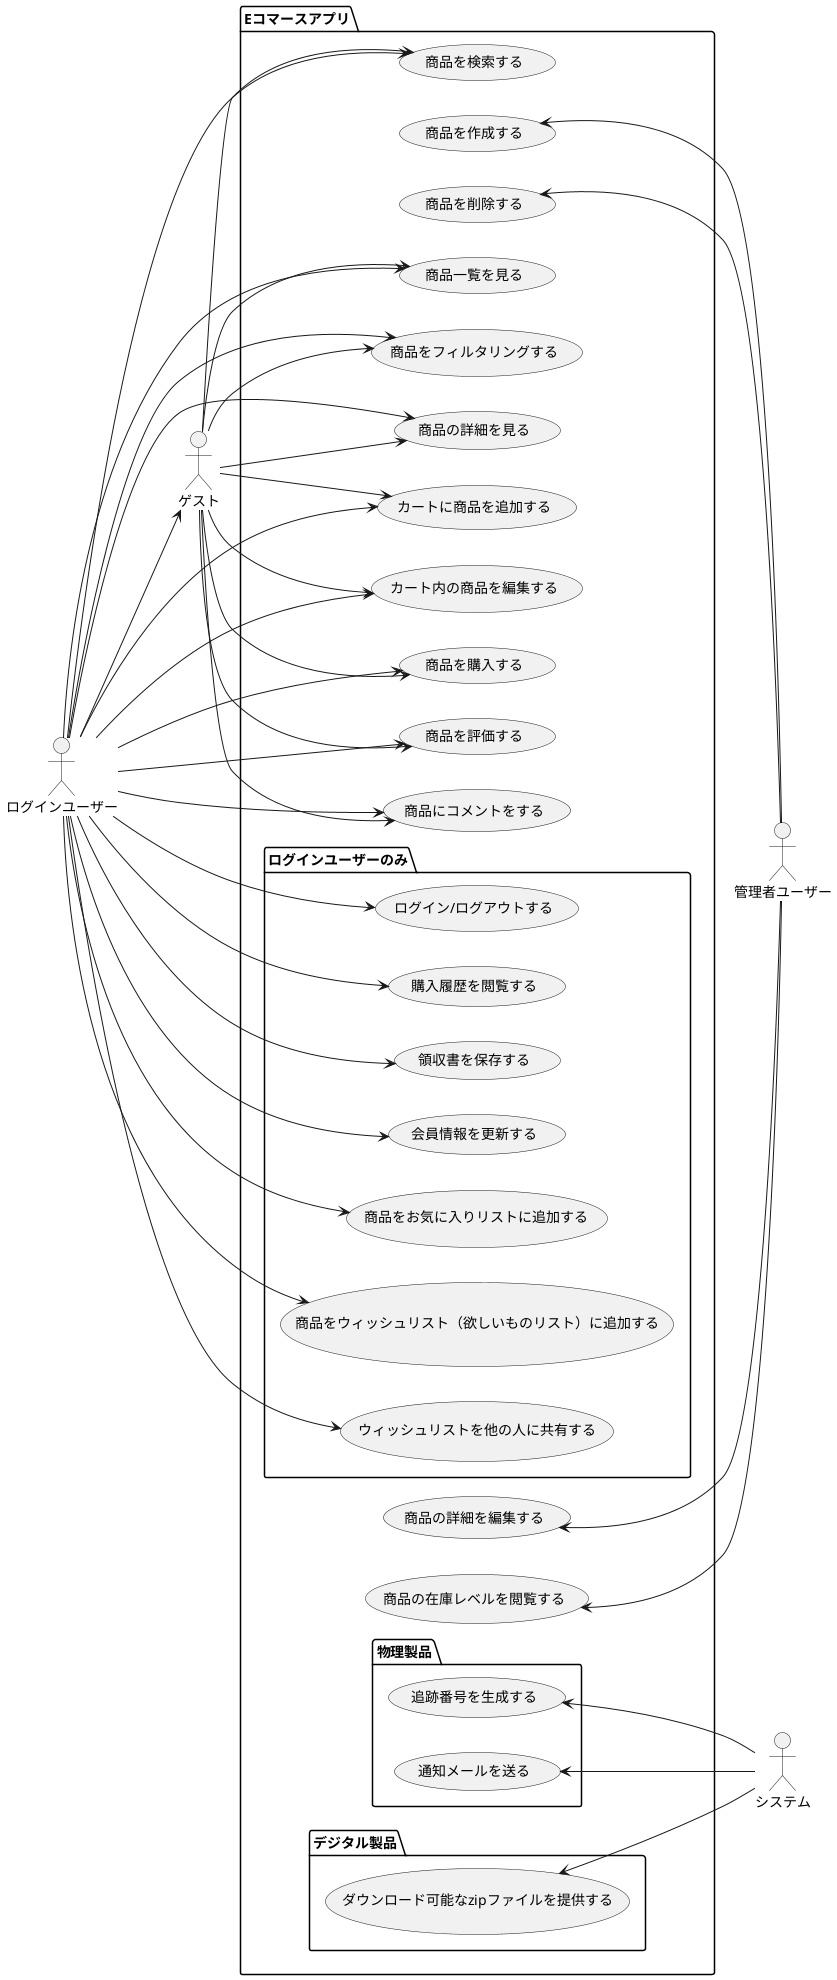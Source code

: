 @startuml usecase
left to right direction
actor ログインユーザー as loginUser
actor ゲスト as guest
actor 管理者ユーザー as admin
actor システム as system

package Eコマースアプリ{
(商品を検索する) as searchProducts
(商品一覧を見る) as viewProducts
(商品をフィルタリングする) as fiterProducts
(商品の詳細を見る) as viewProductDetails
(カートに商品を追加する) as addProductToCart
(カート内の商品を編集する) as editProductInCart
(商品を購入する) as purchaseProduct
(商品を評価する) as rateProduct
(商品にコメントをする) as commentToProduct

package ログインユーザーのみ{
    (ログイン/ログアウトする) as loginLogout
    (購入履歴を閲覧する) as viewPurchaseHistory
    (領収書を保存する) as saveRecipt
    (会員情報を更新する) as updateCustomerInfo
    (商品をお気に入りリストに追加する) as addProductToFavoriteList
    (商品をウィッシュリスト（欲しいものリスト）に追加する) as addProductToWishList
    (ウィッシュリストを他の人に共有する) as shareWishList
}


(商品を作成する) as addProduct
(商品を削除する) as removeProduct
(商品の詳細を編集する) as editProductDetails
(商品の在庫レベルを閲覧する) as checkProductInventory

package 物理製品{
    (追跡番号を生成する) as generateTrackingNumber
    (通知メールを送る) as sendOrderNotification
}

package デジタル製品{
    (ダウンロード可能なzipファイルを提供する) as provideZipfile
}

}

loginUser --> guest
loginUser --> searchProducts
loginUser --> viewProducts
loginUser --> fiterProducts
loginUser --> viewProductDetails
loginUser --> addProductToCart
loginUser --> editProductInCart
loginUser --> purchaseProduct
loginUser --> rateProduct
loginUser --> commentToProduct
loginUser --> loginLogout
loginUser --> viewPurchaseHistory
loginUser --> saveRecipt
loginUser --> updateCustomerInfo
loginUser --> addProductToFavoriteList
loginUser --> addProductToWishList
loginUser --> shareWishList

guest --> searchProducts
guest --> viewProducts
guest --> fiterProducts
guest --> viewProductDetails
guest --> addProductToCart
guest --> editProductInCart
guest --> purchaseProduct
guest --> rateProduct
guest --> commentToProduct

addProduct <-- admin
removeProduct <-- admin
editProductDetails <-- admin
checkProductInventory <-- admin

generateTrackingNumber <-- system
sendOrderNotification <-- system
provideZipfile <-- system
@enduml

